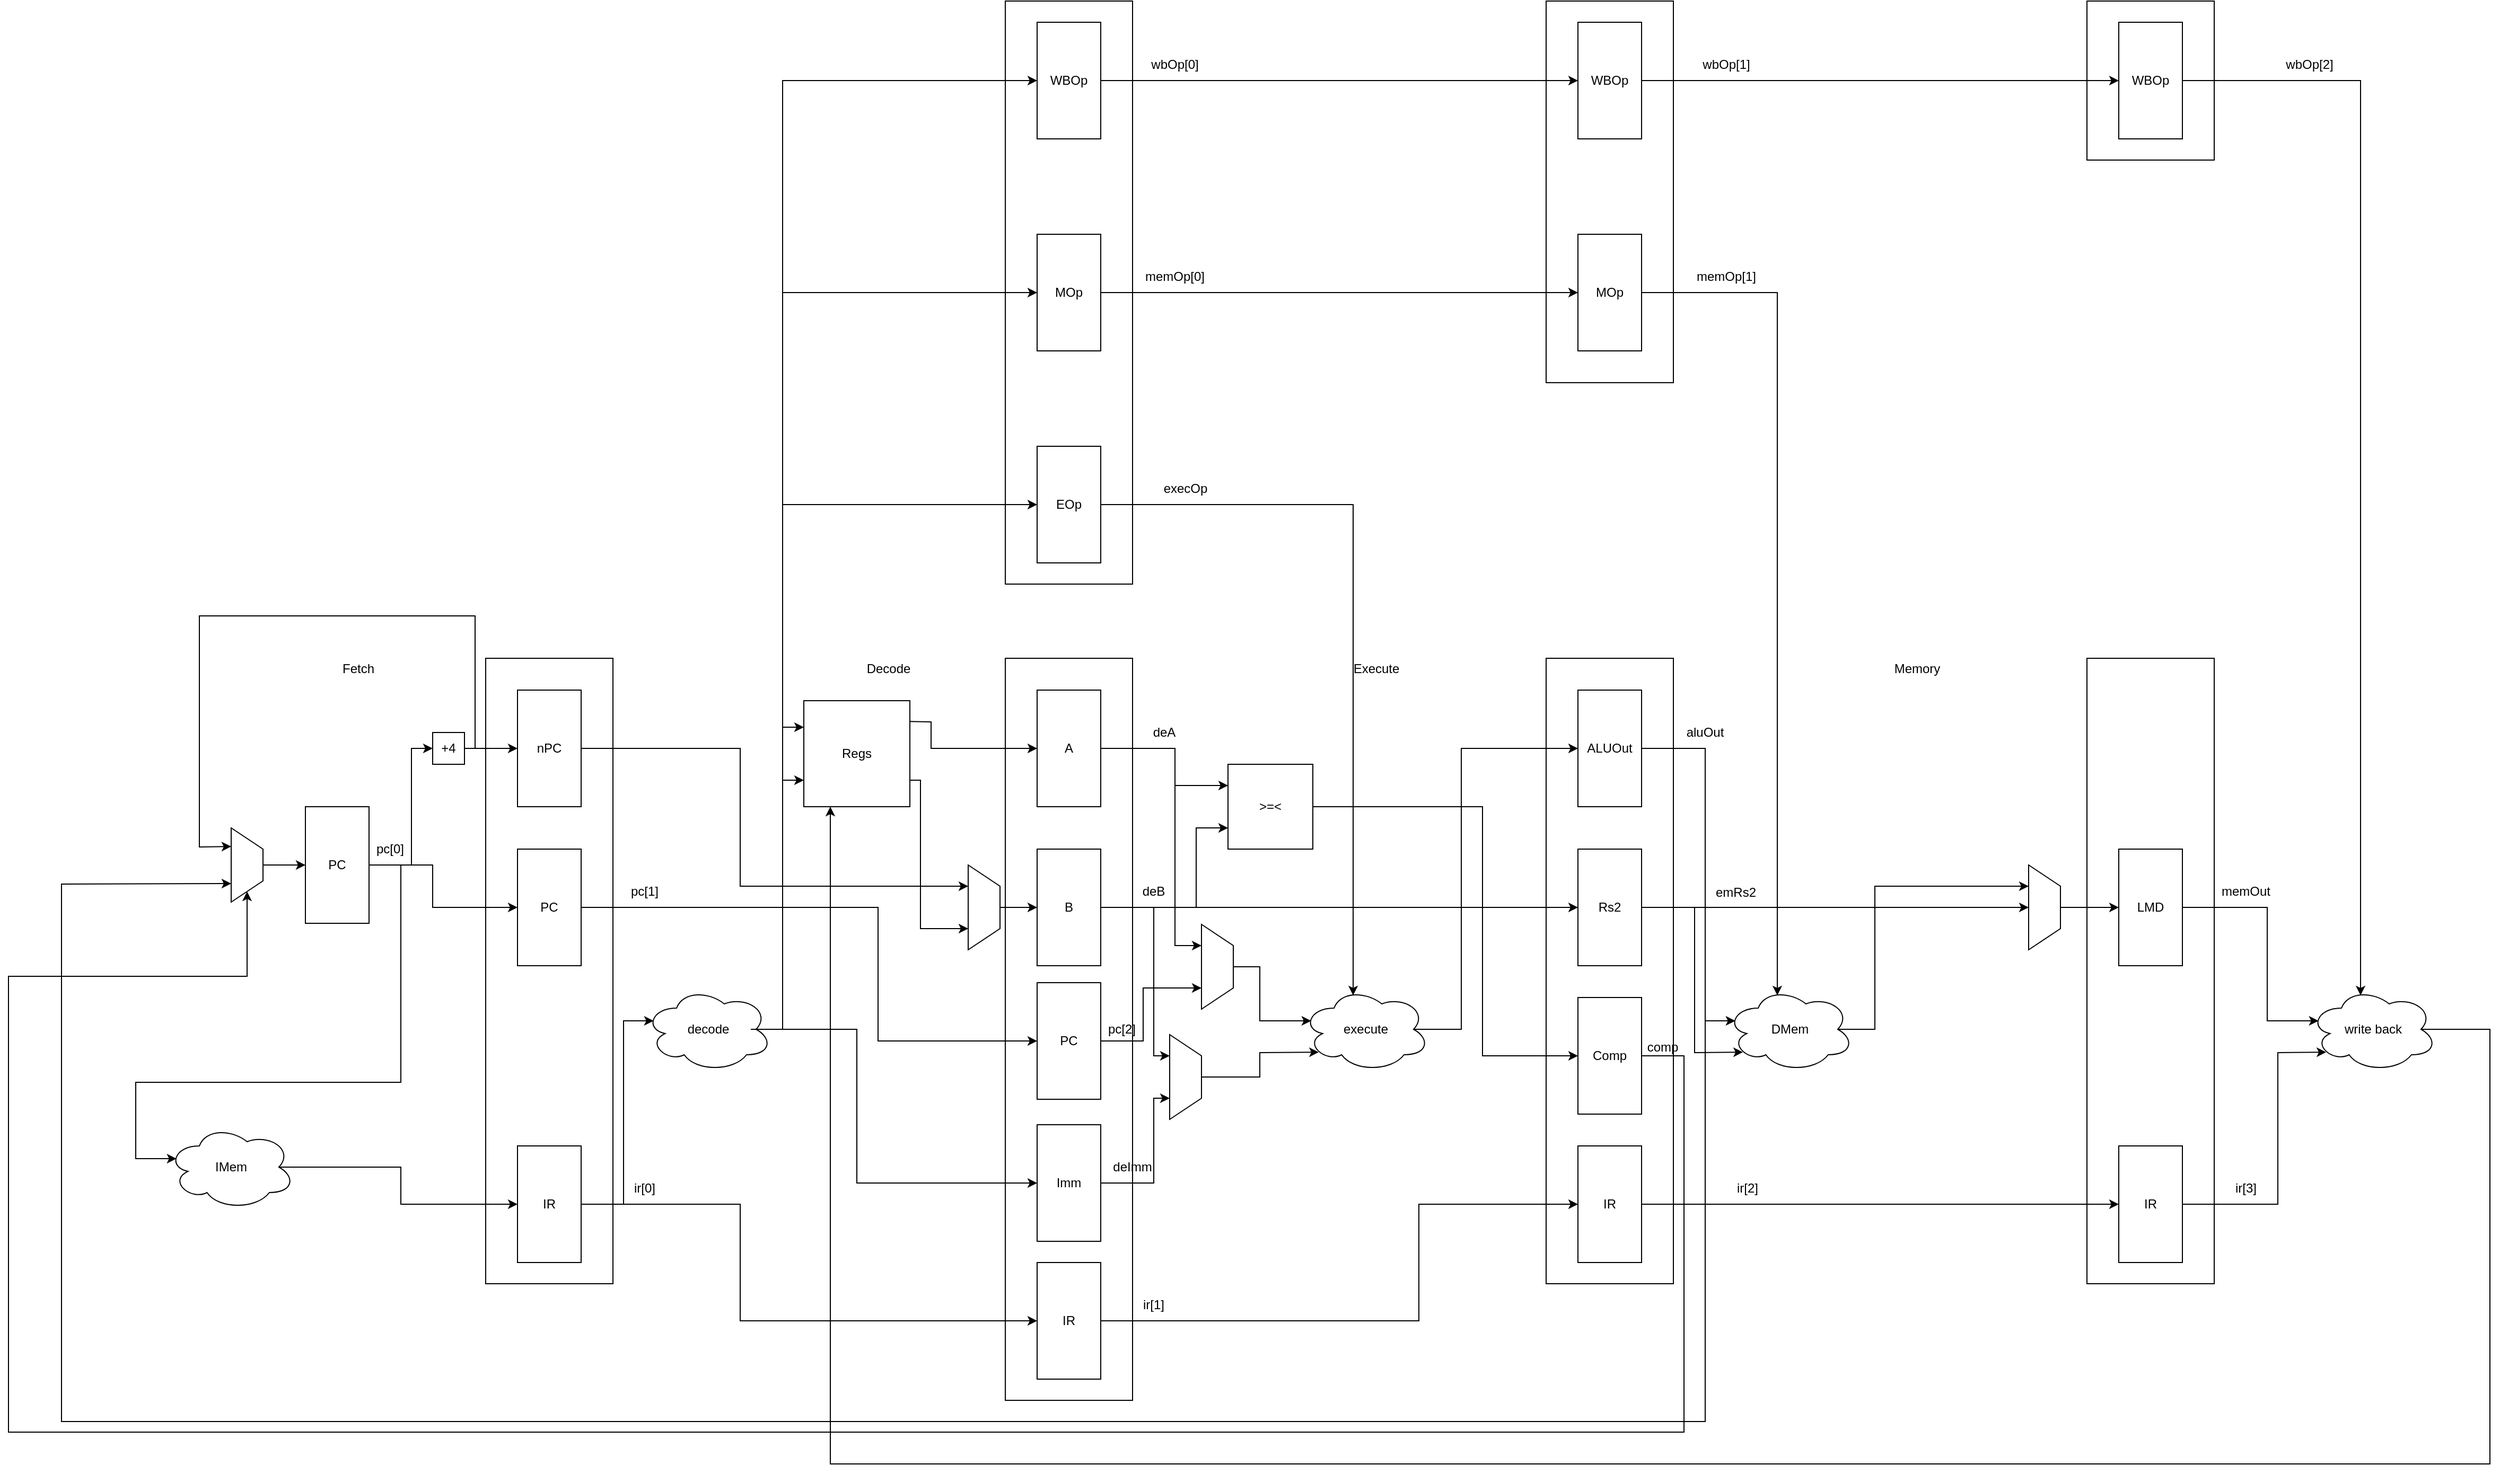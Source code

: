 <mxfile version="13.10.9" type="device"><diagram id="rjslfYmRrGvUMFxRgw02" name="Page-1"><mxGraphModel dx="3694" dy="2688" grid="1" gridSize="10" guides="1" tooltips="1" connect="1" arrows="1" fold="1" page="1" pageScale="1" pageWidth="850" pageHeight="1100" math="0" shadow="0"><root><mxCell id="0"/><mxCell id="1" parent="0"/><mxCell id="c0_rUVyCOYq15wX1WuNW-47" value="" style="rounded=0;whiteSpace=wrap;html=1;" parent="1" vertex="1"><mxGeometry x="690" y="-380" width="120" height="550" as="geometry"/></mxCell><mxCell id="c0_rUVyCOYq15wX1WuNW-2" value="" style="rounded=0;whiteSpace=wrap;html=1;" parent="1" vertex="1"><mxGeometry x="200" y="240" width="120" height="590" as="geometry"/></mxCell><mxCell id="c0_rUVyCOYq15wX1WuNW-3" value="PC" style="rounded=0;whiteSpace=wrap;html=1;" parent="1" vertex="1"><mxGeometry x="30" y="380" width="60" height="110" as="geometry"/></mxCell><mxCell id="c0_rUVyCOYq15wX1WuNW-5" value="nPC" style="rounded=0;whiteSpace=wrap;html=1;" parent="1" vertex="1"><mxGeometry x="230" y="270" width="60" height="110" as="geometry"/></mxCell><mxCell id="c0_rUVyCOYq15wX1WuNW-6" value="PC" style="rounded=0;whiteSpace=wrap;html=1;" parent="1" vertex="1"><mxGeometry x="230" y="420" width="60" height="110" as="geometry"/></mxCell><mxCell id="c0_rUVyCOYq15wX1WuNW-7" value="IR" style="rounded=0;whiteSpace=wrap;html=1;" parent="1" vertex="1"><mxGeometry x="230" y="700" width="60" height="110" as="geometry"/></mxCell><mxCell id="c0_rUVyCOYq15wX1WuNW-8" value="" style="endArrow=classic;html=1;exitX=1;exitY=0.5;exitDx=0;exitDy=0;entryX=0;entryY=0.5;entryDx=0;entryDy=0;rounded=0;" parent="1" source="c0_rUVyCOYq15wX1WuNW-3" target="c0_rUVyCOYq15wX1WuNW-6" edge="1"><mxGeometry width="50" height="50" relative="1" as="geometry"><mxPoint x="260" y="650" as="sourcePoint"/><mxPoint x="310" y="600" as="targetPoint"/><Array as="points"><mxPoint x="150" y="435"/><mxPoint x="150" y="475"/></Array></mxGeometry></mxCell><mxCell id="c0_rUVyCOYq15wX1WuNW-9" value="pc[0]" style="text;html=1;strokeColor=none;fillColor=none;align=center;verticalAlign=middle;whiteSpace=wrap;rounded=0;" parent="1" vertex="1"><mxGeometry x="90" y="410" width="40" height="20" as="geometry"/></mxCell><mxCell id="c0_rUVyCOYq15wX1WuNW-12" value="pc[1]" style="text;html=1;strokeColor=none;fillColor=none;align=center;verticalAlign=middle;whiteSpace=wrap;rounded=0;" parent="1" vertex="1"><mxGeometry x="330" y="450" width="40" height="20" as="geometry"/></mxCell><mxCell id="c0_rUVyCOYq15wX1WuNW-13" value="Fetch" style="text;html=1;strokeColor=none;fillColor=none;align=center;verticalAlign=middle;whiteSpace=wrap;rounded=0;" parent="1" vertex="1"><mxGeometry x="60" y="240" width="40" height="20" as="geometry"/></mxCell><mxCell id="c0_rUVyCOYq15wX1WuNW-14" value="Decode" style="text;html=1;strokeColor=none;fillColor=none;align=center;verticalAlign=middle;whiteSpace=wrap;rounded=0;" parent="1" vertex="1"><mxGeometry x="560" y="240" width="40" height="20" as="geometry"/></mxCell><mxCell id="c0_rUVyCOYq15wX1WuNW-16" value="" style="rounded=0;whiteSpace=wrap;html=1;" parent="1" vertex="1"><mxGeometry x="690" y="240" width="120" height="700" as="geometry"/></mxCell><mxCell id="c0_rUVyCOYq15wX1WuNW-17" value="A" style="rounded=0;whiteSpace=wrap;html=1;" parent="1" vertex="1"><mxGeometry x="720" y="270" width="60" height="110" as="geometry"/></mxCell><mxCell id="c0_rUVyCOYq15wX1WuNW-18" value="B" style="rounded=0;whiteSpace=wrap;html=1;" parent="1" vertex="1"><mxGeometry x="720" y="420" width="60" height="110" as="geometry"/></mxCell><mxCell id="c0_rUVyCOYq15wX1WuNW-19" value="IR" style="rounded=0;whiteSpace=wrap;html=1;" parent="1" vertex="1"><mxGeometry x="720" y="810" width="60" height="110" as="geometry"/></mxCell><mxCell id="c0_rUVyCOYq15wX1WuNW-21" value="" style="endArrow=classic;html=1;exitX=1;exitY=0.5;exitDx=0;exitDy=0;entryX=0;entryY=0.5;entryDx=0;entryDy=0;rounded=0;" parent="1" source="c0_rUVyCOYq15wX1WuNW-7" target="c0_rUVyCOYq15wX1WuNW-19" edge="1"><mxGeometry width="50" height="50" relative="1" as="geometry"><mxPoint x="350" y="720" as="sourcePoint"/><mxPoint x="540" y="765" as="targetPoint"/><Array as="points"><mxPoint x="440" y="755"/><mxPoint x="440" y="865"/></Array></mxGeometry></mxCell><mxCell id="c0_rUVyCOYq15wX1WuNW-22" value="ir[0]" style="text;html=1;strokeColor=none;fillColor=none;align=center;verticalAlign=middle;whiteSpace=wrap;rounded=0;" parent="1" vertex="1"><mxGeometry x="330" y="730" width="40" height="20" as="geometry"/></mxCell><mxCell id="c0_rUVyCOYq15wX1WuNW-25" value="+4" style="whiteSpace=wrap;html=1;aspect=fixed;" parent="1" vertex="1"><mxGeometry x="150" y="310" width="30" height="30" as="geometry"/></mxCell><mxCell id="c0_rUVyCOYq15wX1WuNW-27" value="" style="endArrow=classic;html=1;exitX=1;exitY=0.5;exitDx=0;exitDy=0;entryX=0;entryY=0.5;entryDx=0;entryDy=0;rounded=0;" parent="1" source="c0_rUVyCOYq15wX1WuNW-25" target="c0_rUVyCOYq15wX1WuNW-5" edge="1"><mxGeometry width="50" height="50" relative="1" as="geometry"><mxPoint x="140" y="340" as="sourcePoint"/><mxPoint x="280" y="380" as="targetPoint"/><Array as="points"/></mxGeometry></mxCell><mxCell id="c0_rUVyCOYq15wX1WuNW-28" value="" style="endArrow=classic;html=1;exitX=1;exitY=0.5;exitDx=0;exitDy=0;entryX=0;entryY=0.5;entryDx=0;entryDy=0;rounded=0;" parent="1" source="c0_rUVyCOYq15wX1WuNW-3" target="c0_rUVyCOYq15wX1WuNW-25" edge="1"><mxGeometry width="50" height="50" relative="1" as="geometry"><mxPoint x="100" y="445" as="sourcePoint"/><mxPoint x="240" y="485" as="targetPoint"/><Array as="points"><mxPoint x="130" y="435"/><mxPoint x="130" y="325"/></Array></mxGeometry></mxCell><mxCell id="c0_rUVyCOYq15wX1WuNW-29" value="" style="endArrow=classic;html=1;rounded=0;entryX=0.25;entryY=1;entryDx=0;entryDy=0;" parent="1" target="c0_rUVyCOYq15wX1WuNW-44" edge="1"><mxGeometry width="50" height="50" relative="1" as="geometry"><mxPoint x="190" y="325" as="sourcePoint"/><mxPoint x="-40" y="410" as="targetPoint"/><Array as="points"><mxPoint x="190" y="325"/><mxPoint x="190" y="200"/><mxPoint x="-70" y="200"/><mxPoint x="-70" y="418"/></Array></mxGeometry></mxCell><mxCell id="c0_rUVyCOYq15wX1WuNW-30" value="Regs" style="whiteSpace=wrap;html=1;aspect=fixed;" parent="1" vertex="1"><mxGeometry x="500" y="280" width="100" height="100" as="geometry"/></mxCell><mxCell id="c0_rUVyCOYq15wX1WuNW-32" value="" style="endArrow=classic;html=1;exitX=1;exitY=0.75;exitDx=0;exitDy=0;rounded=0;entryX=0.75;entryY=1;entryDx=0;entryDy=0;" parent="1" source="c0_rUVyCOYq15wX1WuNW-30" target="MYqD2lHEM1IarhBI02Sm-10" edge="1"><mxGeometry width="50" height="50" relative="1" as="geometry"><mxPoint x="620" y="360" as="sourcePoint"/><mxPoint x="628.59" y="514.8" as="targetPoint"/><Array as="points"><mxPoint x="610" y="355"/><mxPoint x="610" y="495"/></Array></mxGeometry></mxCell><mxCell id="c0_rUVyCOYq15wX1WuNW-34" value="decode" style="ellipse;shape=cloud;whiteSpace=wrap;html=1;" parent="1" vertex="1"><mxGeometry x="350" y="550" width="120" height="80" as="geometry"/></mxCell><mxCell id="c0_rUVyCOYq15wX1WuNW-35" value="" style="endArrow=classic;html=1;exitX=1;exitY=0.5;exitDx=0;exitDy=0;entryX=0.07;entryY=0.4;entryDx=0;entryDy=0;rounded=0;entryPerimeter=0;" parent="1" source="c0_rUVyCOYq15wX1WuNW-7" target="c0_rUVyCOYq15wX1WuNW-34" edge="1"><mxGeometry width="50" height="50" relative="1" as="geometry"><mxPoint x="300" y="765" as="sourcePoint"/><mxPoint x="730" y="765" as="targetPoint"/><Array as="points"><mxPoint x="330" y="755"/><mxPoint x="330" y="582"/></Array></mxGeometry></mxCell><mxCell id="c0_rUVyCOYq15wX1WuNW-36" value="" style="endArrow=classic;html=1;exitX=0.875;exitY=0.5;exitDx=0;exitDy=0;entryX=0;entryY=0.25;entryDx=0;entryDy=0;rounded=0;exitPerimeter=0;" parent="1" source="c0_rUVyCOYq15wX1WuNW-34" target="c0_rUVyCOYq15wX1WuNW-30" edge="1"><mxGeometry width="50" height="50" relative="1" as="geometry"><mxPoint x="300" y="765" as="sourcePoint"/><mxPoint x="368.4" y="592" as="targetPoint"/><Array as="points"><mxPoint x="480" y="590"/><mxPoint x="480" y="305"/></Array></mxGeometry></mxCell><mxCell id="c0_rUVyCOYq15wX1WuNW-37" value="" style="endArrow=classic;html=1;exitX=0.875;exitY=0.5;exitDx=0;exitDy=0;entryX=0;entryY=0.75;entryDx=0;entryDy=0;rounded=0;exitPerimeter=0;" parent="1" source="c0_rUVyCOYq15wX1WuNW-34" target="c0_rUVyCOYq15wX1WuNW-30" edge="1"><mxGeometry width="50" height="50" relative="1" as="geometry"><mxPoint x="465" y="600" as="sourcePoint"/><mxPoint x="510" y="315" as="targetPoint"/><Array as="points"><mxPoint x="480" y="590"/><mxPoint x="480" y="355"/></Array></mxGeometry></mxCell><mxCell id="c0_rUVyCOYq15wX1WuNW-41" value="IMem" style="ellipse;shape=cloud;whiteSpace=wrap;html=1;" parent="1" vertex="1"><mxGeometry x="-100" y="680" width="120" height="80" as="geometry"/></mxCell><mxCell id="c0_rUVyCOYq15wX1WuNW-42" value="" style="endArrow=classic;html=1;exitX=1;exitY=0.5;exitDx=0;exitDy=0;entryX=0.07;entryY=0.4;entryDx=0;entryDy=0;rounded=0;entryPerimeter=0;" parent="1" source="c0_rUVyCOYq15wX1WuNW-3" target="c0_rUVyCOYq15wX1WuNW-41" edge="1"><mxGeometry width="50" height="50" relative="1" as="geometry"><mxPoint x="100" y="445" as="sourcePoint"/><mxPoint x="160" y="335" as="targetPoint"/><Array as="points"><mxPoint x="120" y="435"/><mxPoint x="120" y="640"/><mxPoint x="-130" y="640"/><mxPoint x="-130" y="712"/></Array></mxGeometry></mxCell><mxCell id="c0_rUVyCOYq15wX1WuNW-43" value="" style="endArrow=classic;html=1;exitX=0.875;exitY=0.5;exitDx=0;exitDy=0;entryX=0;entryY=0.5;entryDx=0;entryDy=0;rounded=0;exitPerimeter=0;" parent="1" source="c0_rUVyCOYq15wX1WuNW-41" target="c0_rUVyCOYq15wX1WuNW-7" edge="1"><mxGeometry width="50" height="50" relative="1" as="geometry"><mxPoint x="20" y="707.5" as="sourcePoint"/><mxPoint x="65" y="472.5" as="targetPoint"/><Array as="points"><mxPoint x="120" y="720"/><mxPoint x="120" y="755"/></Array></mxGeometry></mxCell><mxCell id="c0_rUVyCOYq15wX1WuNW-44" value="" style="shape=trapezoid;perimeter=trapezoidPerimeter;whiteSpace=wrap;html=1;fixedSize=1;rotation=90;" parent="1" vertex="1"><mxGeometry x="-60" y="420" width="70" height="30" as="geometry"/></mxCell><mxCell id="c0_rUVyCOYq15wX1WuNW-45" value="" style="endArrow=classic;html=1;exitX=0.5;exitY=0;exitDx=0;exitDy=0;entryX=0;entryY=0.5;entryDx=0;entryDy=0;rounded=0;" parent="1" source="c0_rUVyCOYq15wX1WuNW-44" target="c0_rUVyCOYq15wX1WuNW-3" edge="1"><mxGeometry width="50" height="50" relative="1" as="geometry"><mxPoint x="100" y="445" as="sourcePoint"/><mxPoint x="160" y="335" as="targetPoint"/><Array as="points"/></mxGeometry></mxCell><mxCell id="c0_rUVyCOYq15wX1WuNW-46" value="EOp" style="rounded=0;whiteSpace=wrap;html=1;" parent="1" vertex="1"><mxGeometry x="720" y="40" width="60" height="110" as="geometry"/></mxCell><mxCell id="c0_rUVyCOYq15wX1WuNW-48" value="MOp" style="rounded=0;whiteSpace=wrap;html=1;" parent="1" vertex="1"><mxGeometry x="720" y="-160" width="60" height="110" as="geometry"/></mxCell><mxCell id="c0_rUVyCOYq15wX1WuNW-49" value="WBOp" style="rounded=0;whiteSpace=wrap;html=1;" parent="1" vertex="1"><mxGeometry x="720" y="-360" width="60" height="110" as="geometry"/></mxCell><mxCell id="c0_rUVyCOYq15wX1WuNW-50" value="" style="endArrow=classic;html=1;exitX=0.875;exitY=0.5;exitDx=0;exitDy=0;entryX=0;entryY=0.5;entryDx=0;entryDy=0;rounded=0;exitPerimeter=0;" parent="1" source="c0_rUVyCOYq15wX1WuNW-34" target="c0_rUVyCOYq15wX1WuNW-46" edge="1"><mxGeometry width="50" height="50" relative="1" as="geometry"><mxPoint x="465.0" y="600" as="sourcePoint"/><mxPoint x="510.0" y="315" as="targetPoint"/><Array as="points"><mxPoint x="480" y="590"/><mxPoint x="480" y="95"/></Array></mxGeometry></mxCell><mxCell id="c0_rUVyCOYq15wX1WuNW-51" value="" style="endArrow=classic;html=1;exitX=0.875;exitY=0.5;exitDx=0;exitDy=0;entryX=0;entryY=0.5;entryDx=0;entryDy=0;rounded=0;exitPerimeter=0;" parent="1" source="c0_rUVyCOYq15wX1WuNW-34" target="c0_rUVyCOYq15wX1WuNW-48" edge="1"><mxGeometry width="50" height="50" relative="1" as="geometry"><mxPoint x="465.0" y="600" as="sourcePoint"/><mxPoint x="730.0" y="105" as="targetPoint"/><Array as="points"><mxPoint x="480" y="590"/><mxPoint x="480" y="-105"/></Array></mxGeometry></mxCell><mxCell id="c0_rUVyCOYq15wX1WuNW-52" value="" style="endArrow=classic;html=1;exitX=0.833;exitY=0.5;exitDx=0;exitDy=0;entryX=0;entryY=0.5;entryDx=0;entryDy=0;rounded=0;exitPerimeter=0;" parent="1" source="c0_rUVyCOYq15wX1WuNW-34" target="c0_rUVyCOYq15wX1WuNW-49" edge="1"><mxGeometry width="50" height="50" relative="1" as="geometry"><mxPoint x="465.0" y="600" as="sourcePoint"/><mxPoint x="730.0" y="-95" as="targetPoint"/><Array as="points"><mxPoint x="480" y="590"/><mxPoint x="480" y="-305"/></Array></mxGeometry></mxCell><mxCell id="c0_rUVyCOYq15wX1WuNW-53" value="" style="endArrow=classic;html=1;exitX=1;exitY=0.5;exitDx=0;exitDy=0;rounded=0;entryX=0.25;entryY=1;entryDx=0;entryDy=0;" parent="1" source="c0_rUVyCOYq15wX1WuNW-5" target="MYqD2lHEM1IarhBI02Sm-10" edge="1"><mxGeometry width="50" height="50" relative="1" as="geometry"><mxPoint x="300.0" y="485" as="sourcePoint"/><mxPoint x="629.79" y="494.0" as="targetPoint"/><Array as="points"><mxPoint x="440" y="325"/><mxPoint x="440" y="455"/></Array></mxGeometry></mxCell><mxCell id="c0_rUVyCOYq15wX1WuNW-55" value="Execute" style="text;html=1;strokeColor=none;fillColor=none;align=center;verticalAlign=middle;whiteSpace=wrap;rounded=0;" parent="1" vertex="1"><mxGeometry x="1020" y="240" width="40" height="20" as="geometry"/></mxCell><mxCell id="c0_rUVyCOYq15wX1WuNW-56" value="" style="rounded=0;whiteSpace=wrap;html=1;" parent="1" vertex="1"><mxGeometry x="1200" y="240" width="120" height="590" as="geometry"/></mxCell><mxCell id="c0_rUVyCOYq15wX1WuNW-57" value="ALUOut" style="rounded=0;whiteSpace=wrap;html=1;" parent="1" vertex="1"><mxGeometry x="1230" y="270" width="60" height="110" as="geometry"/></mxCell><mxCell id="c0_rUVyCOYq15wX1WuNW-58" value="Rs2" style="rounded=0;whiteSpace=wrap;html=1;" parent="1" vertex="1"><mxGeometry x="1230" y="420" width="60" height="110" as="geometry"/></mxCell><mxCell id="c0_rUVyCOYq15wX1WuNW-59" value="IR" style="rounded=0;whiteSpace=wrap;html=1;" parent="1" vertex="1"><mxGeometry x="1230" y="700" width="60" height="110" as="geometry"/></mxCell><mxCell id="c0_rUVyCOYq15wX1WuNW-64" value="execute" style="ellipse;shape=cloud;whiteSpace=wrap;html=1;" parent="1" vertex="1"><mxGeometry x="970" y="550" width="120" height="80" as="geometry"/></mxCell><mxCell id="c0_rUVyCOYq15wX1WuNW-65" value="" style="endArrow=classic;html=1;exitX=0.875;exitY=0.5;exitDx=0;exitDy=0;entryX=0;entryY=0.5;entryDx=0;entryDy=0;rounded=0;exitPerimeter=0;" parent="1" source="c0_rUVyCOYq15wX1WuNW-64" target="c0_rUVyCOYq15wX1WuNW-57" edge="1"><mxGeometry width="50" height="50" relative="1" as="geometry"><mxPoint x="810" y="765" as="sourcePoint"/><mxPoint x="1010.0" y="305" as="targetPoint"/><Array as="points"><mxPoint x="1120" y="590"/><mxPoint x="1120" y="325"/></Array></mxGeometry></mxCell><mxCell id="c0_rUVyCOYq15wX1WuNW-66" value="" style="endArrow=classic;html=1;exitX=1;exitY=0.5;exitDx=0;exitDy=0;entryX=0;entryY=0.5;entryDx=0;entryDy=0;rounded=0;" parent="1" source="c0_rUVyCOYq15wX1WuNW-18" target="c0_rUVyCOYq15wX1WuNW-58" edge="1"><mxGeometry width="50" height="50" relative="1" as="geometry"><mxPoint x="975" y="600" as="sourcePoint"/><mxPoint x="1140" y="522.5" as="targetPoint"/><Array as="points"/></mxGeometry></mxCell><mxCell id="c0_rUVyCOYq15wX1WuNW-69" value="" style="endArrow=classic;html=1;exitX=1;exitY=0.5;exitDx=0;exitDy=0;entryX=0.4;entryY=0.1;entryDx=0;entryDy=0;rounded=0;entryPerimeter=0;" parent="1" source="c0_rUVyCOYq15wX1WuNW-46" target="c0_rUVyCOYq15wX1WuNW-64" edge="1"><mxGeometry width="50" height="50" relative="1" as="geometry"><mxPoint x="465" y="600" as="sourcePoint"/><mxPoint x="730" y="105" as="targetPoint"/><Array as="points"><mxPoint x="1018" y="95"/></Array></mxGeometry></mxCell><mxCell id="c0_rUVyCOYq15wX1WuNW-70" value="" style="endArrow=classic;html=1;exitX=1;exitY=0.5;exitDx=0;exitDy=0;rounded=0;entryX=0.25;entryY=1;entryDx=0;entryDy=0;" parent="1" source="c0_rUVyCOYq15wX1WuNW-17" target="Gvklz6v4w1i5Df1HgHWY-5" edge="1"><mxGeometry width="50" height="50" relative="1" as="geometry"><mxPoint x="300" y="335" as="sourcePoint"/><mxPoint x="640" y="497.5" as="targetPoint"/><Array as="points"><mxPoint x="850" y="325"/><mxPoint x="850" y="511"/></Array></mxGeometry></mxCell><mxCell id="c0_rUVyCOYq15wX1WuNW-71" value="" style="endArrow=classic;html=1;exitX=1;exitY=0.5;exitDx=0;exitDy=0;rounded=0;entryX=0.25;entryY=1;entryDx=0;entryDy=0;" parent="1" source="c0_rUVyCOYq15wX1WuNW-18" target="MYqD2lHEM1IarhBI02Sm-2" edge="1"><mxGeometry width="50" height="50" relative="1" as="geometry"><mxPoint x="300.0" y="485" as="sourcePoint"/><mxPoint x="640.0" y="532.5" as="targetPoint"/><Array as="points"><mxPoint x="830" y="475"/><mxPoint x="830" y="615"/></Array></mxGeometry></mxCell><mxCell id="c0_rUVyCOYq15wX1WuNW-72" value="" style="endArrow=classic;html=1;entryX=0;entryY=0.5;entryDx=0;entryDy=0;rounded=0;exitX=1;exitY=0.5;exitDx=0;exitDy=0;" parent="1" source="c0_rUVyCOYq15wX1WuNW-19" target="c0_rUVyCOYq15wX1WuNW-59" edge="1"><mxGeometry width="50" height="50" relative="1" as="geometry"><mxPoint x="780" y="752" as="sourcePoint"/><mxPoint x="1220" y="751.91" as="targetPoint"/><Array as="points"><mxPoint x="1080" y="865"/><mxPoint x="1080" y="755"/></Array></mxGeometry></mxCell><mxCell id="c0_rUVyCOYq15wX1WuNW-73" value="ir[1]" style="text;html=1;strokeColor=none;fillColor=none;align=center;verticalAlign=middle;whiteSpace=wrap;rounded=0;" parent="1" vertex="1"><mxGeometry x="810" y="840" width="40" height="20" as="geometry"/></mxCell><mxCell id="c0_rUVyCOYq15wX1WuNW-74" value="execOp" style="text;html=1;strokeColor=none;fillColor=none;align=center;verticalAlign=middle;whiteSpace=wrap;rounded=0;" parent="1" vertex="1"><mxGeometry x="840" y="70" width="40" height="20" as="geometry"/></mxCell><mxCell id="c0_rUVyCOYq15wX1WuNW-75" value="deA" style="text;html=1;strokeColor=none;fillColor=none;align=center;verticalAlign=middle;whiteSpace=wrap;rounded=0;" parent="1" vertex="1"><mxGeometry x="820" y="300" width="40" height="20" as="geometry"/></mxCell><mxCell id="c0_rUVyCOYq15wX1WuNW-76" value="deB" style="text;html=1;strokeColor=none;fillColor=none;align=center;verticalAlign=middle;whiteSpace=wrap;rounded=0;" parent="1" vertex="1"><mxGeometry x="810" y="450" width="40" height="20" as="geometry"/></mxCell><mxCell id="c0_rUVyCOYq15wX1WuNW-78" value="" style="rounded=0;whiteSpace=wrap;html=1;" parent="1" vertex="1"><mxGeometry x="1200" y="-380" width="120" height="360" as="geometry"/></mxCell><mxCell id="c0_rUVyCOYq15wX1WuNW-79" value="MOp" style="rounded=0;whiteSpace=wrap;html=1;" parent="1" vertex="1"><mxGeometry x="1230" y="-160" width="60" height="110" as="geometry"/></mxCell><mxCell id="c0_rUVyCOYq15wX1WuNW-80" value="WBOp" style="rounded=0;whiteSpace=wrap;html=1;" parent="1" vertex="1"><mxGeometry x="1230" y="-360" width="60" height="110" as="geometry"/></mxCell><mxCell id="c0_rUVyCOYq15wX1WuNW-82" value="" style="endArrow=classic;html=1;entryX=0;entryY=0.5;entryDx=0;entryDy=0;rounded=0;exitX=1;exitY=0.5;exitDx=0;exitDy=0;" parent="1" source="c0_rUVyCOYq15wX1WuNW-48" target="c0_rUVyCOYq15wX1WuNW-79" edge="1"><mxGeometry width="50" height="50" relative="1" as="geometry"><mxPoint x="780.0" y="-105" as="sourcePoint"/><mxPoint x="1230" y="-105" as="targetPoint"/><Array as="points"/></mxGeometry></mxCell><mxCell id="c0_rUVyCOYq15wX1WuNW-83" value="memOp[0]" style="text;html=1;strokeColor=none;fillColor=none;align=center;verticalAlign=middle;whiteSpace=wrap;rounded=0;" parent="1" vertex="1"><mxGeometry x="830" y="-130" width="40" height="20" as="geometry"/></mxCell><mxCell id="c0_rUVyCOYq15wX1WuNW-90" value="" style="endArrow=classic;html=1;entryX=0;entryY=0.5;entryDx=0;entryDy=0;rounded=0;exitX=1;exitY=0.5;exitDx=0;exitDy=0;" parent="1" source="c0_rUVyCOYq15wX1WuNW-49" target="c0_rUVyCOYq15wX1WuNW-80" edge="1"><mxGeometry width="50" height="50" relative="1" as="geometry"><mxPoint x="780" y="-305" as="sourcePoint"/><mxPoint x="1230" y="-305" as="targetPoint"/><Array as="points"/></mxGeometry></mxCell><mxCell id="c0_rUVyCOYq15wX1WuNW-91" value="wbOp[0]" style="text;html=1;strokeColor=none;fillColor=none;align=center;verticalAlign=middle;whiteSpace=wrap;rounded=0;" parent="1" vertex="1"><mxGeometry x="830" y="-330" width="40" height="20" as="geometry"/></mxCell><mxCell id="c0_rUVyCOYq15wX1WuNW-92" value="" style="endArrow=classic;html=1;exitX=0.875;exitY=0.5;exitDx=0;exitDy=0;entryX=0;entryY=0.5;entryDx=0;entryDy=0;rounded=0;exitPerimeter=0;" parent="1" source="c0_rUVyCOYq15wX1WuNW-34" target="MYqD2lHEM1IarhBI02Sm-1" edge="1"><mxGeometry width="50" height="50" relative="1" as="geometry"><mxPoint x="465.0" y="600" as="sourcePoint"/><mxPoint x="510.0" y="365" as="targetPoint"/><Array as="points"><mxPoint x="550" y="590"/><mxPoint x="550" y="735"/></Array></mxGeometry></mxCell><mxCell id="c0_rUVyCOYq15wX1WuNW-93" value="Memory" style="text;html=1;strokeColor=none;fillColor=none;align=center;verticalAlign=middle;whiteSpace=wrap;rounded=0;" parent="1" vertex="1"><mxGeometry x="1530" y="240" width="40" height="20" as="geometry"/></mxCell><mxCell id="c0_rUVyCOYq15wX1WuNW-94" value="" style="rounded=0;whiteSpace=wrap;html=1;" parent="1" vertex="1"><mxGeometry x="1710" y="240" width="120" height="590" as="geometry"/></mxCell><mxCell id="c0_rUVyCOYq15wX1WuNW-96" value="LMD" style="rounded=0;whiteSpace=wrap;html=1;" parent="1" vertex="1"><mxGeometry x="1740" y="420" width="60" height="110" as="geometry"/></mxCell><mxCell id="c0_rUVyCOYq15wX1WuNW-97" value="IR" style="rounded=0;whiteSpace=wrap;html=1;" parent="1" vertex="1"><mxGeometry x="1740" y="700" width="60" height="110" as="geometry"/></mxCell><mxCell id="c0_rUVyCOYq15wX1WuNW-98" value="DMem" style="ellipse;shape=cloud;whiteSpace=wrap;html=1;" parent="1" vertex="1"><mxGeometry x="1370" y="550" width="120" height="80" as="geometry"/></mxCell><mxCell id="c0_rUVyCOYq15wX1WuNW-99" value="" style="endArrow=classic;html=1;exitX=0.875;exitY=0.5;exitDx=0;exitDy=0;rounded=0;exitPerimeter=0;entryX=0.25;entryY=1;entryDx=0;entryDy=0;" parent="1" source="c0_rUVyCOYq15wX1WuNW-98" target="c0_rUVyCOYq15wX1WuNW-108" edge="1"><mxGeometry width="50" height="50" relative="1" as="geometry"><mxPoint x="1320" y="765" as="sourcePoint"/><mxPoint x="1650" y="460" as="targetPoint"/><Array as="points"><mxPoint x="1510" y="590"/><mxPoint x="1510" y="455"/></Array></mxGeometry></mxCell><mxCell id="c0_rUVyCOYq15wX1WuNW-100" value="" style="endArrow=classic;html=1;exitX=1;exitY=0.5;exitDx=0;exitDy=0;rounded=0;entryX=0.5;entryY=1;entryDx=0;entryDy=0;" parent="1" target="c0_rUVyCOYq15wX1WuNW-108" edge="1"><mxGeometry width="50" height="50" relative="1" as="geometry"><mxPoint x="1290" y="475" as="sourcePoint"/><mxPoint x="1590" y="475" as="targetPoint"/><Array as="points"/></mxGeometry></mxCell><mxCell id="c0_rUVyCOYq15wX1WuNW-101" value="" style="endArrow=classic;html=1;exitX=1;exitY=0.5;exitDx=0;exitDy=0;entryX=0.4;entryY=0.1;entryDx=0;entryDy=0;rounded=0;entryPerimeter=0;" parent="1" source="c0_rUVyCOYq15wX1WuNW-79" target="c0_rUVyCOYq15wX1WuNW-98" edge="1"><mxGeometry width="50" height="50" relative="1" as="geometry"><mxPoint x="1290" y="95" as="sourcePoint"/><mxPoint x="1240" y="105" as="targetPoint"/><Array as="points"><mxPoint x="1418" y="-105"/></Array></mxGeometry></mxCell><mxCell id="c0_rUVyCOYq15wX1WuNW-102" value="" style="endArrow=classic;html=1;entryX=0;entryY=0.5;entryDx=0;entryDy=0;rounded=0;exitX=1;exitY=0.5;exitDx=0;exitDy=0;" parent="1" target="c0_rUVyCOYq15wX1WuNW-97" edge="1"><mxGeometry width="50" height="50" relative="1" as="geometry"><mxPoint x="1290" y="755" as="sourcePoint"/><mxPoint x="1730" y="751.91" as="targetPoint"/><Array as="points"/></mxGeometry></mxCell><mxCell id="c0_rUVyCOYq15wX1WuNW-103" value="ir[2]" style="text;html=1;strokeColor=none;fillColor=none;align=center;verticalAlign=middle;whiteSpace=wrap;rounded=0;" parent="1" vertex="1"><mxGeometry x="1370" y="730" width="40" height="20" as="geometry"/></mxCell><mxCell id="c0_rUVyCOYq15wX1WuNW-104" value="memOp[1]" style="text;html=1;strokeColor=none;fillColor=none;align=center;verticalAlign=middle;whiteSpace=wrap;rounded=0;" parent="1" vertex="1"><mxGeometry x="1350" y="-130" width="40" height="20" as="geometry"/></mxCell><mxCell id="c0_rUVyCOYq15wX1WuNW-105" value="aluOut" style="text;html=1;strokeColor=none;fillColor=none;align=center;verticalAlign=middle;whiteSpace=wrap;rounded=0;" parent="1" vertex="1"><mxGeometry x="1330" y="300" width="40" height="20" as="geometry"/></mxCell><mxCell id="c0_rUVyCOYq15wX1WuNW-108" value="" style="shape=trapezoid;perimeter=trapezoidPerimeter;whiteSpace=wrap;html=1;fixedSize=1;rotation=90;" parent="1" vertex="1"><mxGeometry x="1630" y="460" width="80" height="30" as="geometry"/></mxCell><mxCell id="c0_rUVyCOYq15wX1WuNW-109" value="" style="endArrow=classic;html=1;exitX=0.5;exitY=0;exitDx=0;exitDy=0;rounded=0;entryX=0;entryY=0.5;entryDx=0;entryDy=0;" parent="1" source="c0_rUVyCOYq15wX1WuNW-108" target="c0_rUVyCOYq15wX1WuNW-96" edge="1"><mxGeometry width="50" height="50" relative="1" as="geometry"><mxPoint x="1300" y="485" as="sourcePoint"/><mxPoint x="1600" y="485" as="targetPoint"/><Array as="points"/></mxGeometry></mxCell><mxCell id="c0_rUVyCOYq15wX1WuNW-113" value="" style="rounded=0;whiteSpace=wrap;html=1;" parent="1" vertex="1"><mxGeometry x="1710" y="-380" width="120" height="150" as="geometry"/></mxCell><mxCell id="c0_rUVyCOYq15wX1WuNW-114" value="WBOp" style="rounded=0;whiteSpace=wrap;html=1;" parent="1" vertex="1"><mxGeometry x="1740" y="-360" width="60" height="110" as="geometry"/></mxCell><mxCell id="c0_rUVyCOYq15wX1WuNW-115" value="" style="endArrow=classic;html=1;entryX=0;entryY=0.5;entryDx=0;entryDy=0;rounded=0;exitX=1;exitY=0.5;exitDx=0;exitDy=0;" parent="1" source="c0_rUVyCOYq15wX1WuNW-80" target="c0_rUVyCOYq15wX1WuNW-114" edge="1"><mxGeometry width="50" height="50" relative="1" as="geometry"><mxPoint x="1300" y="-305" as="sourcePoint"/><mxPoint x="1750" y="-305" as="targetPoint"/><Array as="points"/></mxGeometry></mxCell><mxCell id="c0_rUVyCOYq15wX1WuNW-116" value="wbOp[1]" style="text;html=1;strokeColor=none;fillColor=none;align=center;verticalAlign=middle;whiteSpace=wrap;rounded=0;" parent="1" vertex="1"><mxGeometry x="1350" y="-330" width="40" height="20" as="geometry"/></mxCell><mxCell id="c0_rUVyCOYq15wX1WuNW-117" value="" style="endArrow=classic;html=1;exitX=1;exitY=0.5;exitDx=0;exitDy=0;entryX=0.07;entryY=0.4;entryDx=0;entryDy=0;rounded=0;entryPerimeter=0;" parent="1" source="c0_rUVyCOYq15wX1WuNW-57" target="c0_rUVyCOYq15wX1WuNW-98" edge="1"><mxGeometry width="50" height="50" relative="1" as="geometry"><mxPoint x="1300" y="-95" as="sourcePoint"/><mxPoint x="1428.0" y="568" as="targetPoint"/><Array as="points"><mxPoint x="1350" y="325"/><mxPoint x="1350" y="582"/></Array></mxGeometry></mxCell><mxCell id="c0_rUVyCOYq15wX1WuNW-118" value="" style="endArrow=classic;html=1;exitX=1;exitY=0.5;exitDx=0;exitDy=0;entryX=0.13;entryY=0.77;entryDx=0;entryDy=0;rounded=0;entryPerimeter=0;" parent="1" source="c0_rUVyCOYq15wX1WuNW-58" target="c0_rUVyCOYq15wX1WuNW-98" edge="1"><mxGeometry width="50" height="50" relative="1" as="geometry"><mxPoint x="1300" y="335" as="sourcePoint"/><mxPoint x="1388.4" y="592" as="targetPoint"/><Array as="points"><mxPoint x="1340" y="475"/><mxPoint x="1340" y="612"/></Array></mxGeometry></mxCell><mxCell id="c0_rUVyCOYq15wX1WuNW-120" value="emRs2" style="text;html=1;strokeColor=none;fillColor=none;align=center;verticalAlign=middle;whiteSpace=wrap;rounded=0;" parent="1" vertex="1"><mxGeometry x="1359" y="451" width="40" height="20" as="geometry"/></mxCell><mxCell id="c0_rUVyCOYq15wX1WuNW-122" value="" style="endArrow=classic;html=1;exitX=1;exitY=0.5;exitDx=0;exitDy=0;rounded=0;entryX=0.75;entryY=1;entryDx=0;entryDy=0;" parent="1" source="c0_rUVyCOYq15wX1WuNW-57" target="c0_rUVyCOYq15wX1WuNW-44" edge="1"><mxGeometry width="50" height="50" relative="1" as="geometry"><mxPoint x="1300" y="335" as="sourcePoint"/><mxPoint x="-184" y="960" as="targetPoint"/><Array as="points"><mxPoint x="1350" y="325"/><mxPoint x="1350" y="960"/><mxPoint x="-200" y="960"/><mxPoint x="-200" y="453"/></Array></mxGeometry></mxCell><mxCell id="c0_rUVyCOYq15wX1WuNW-124" value="write back" style="ellipse;shape=cloud;whiteSpace=wrap;html=1;" parent="1" vertex="1"><mxGeometry x="1920" y="550" width="120" height="80" as="geometry"/></mxCell><mxCell id="c0_rUVyCOYq15wX1WuNW-125" value="" style="endArrow=classic;html=1;exitX=1;exitY=0.5;exitDx=0;exitDy=0;entryX=0.4;entryY=0.1;entryDx=0;entryDy=0;rounded=0;entryPerimeter=0;" parent="1" source="c0_rUVyCOYq15wX1WuNW-114" target="c0_rUVyCOYq15wX1WuNW-124" edge="1"><mxGeometry width="50" height="50" relative="1" as="geometry"><mxPoint x="1840" y="-105" as="sourcePoint"/><mxPoint x="1790" y="105" as="targetPoint"/><Array as="points"><mxPoint x="1968" y="-305"/></Array></mxGeometry></mxCell><mxCell id="c0_rUVyCOYq15wX1WuNW-126" value="wbOp[2]" style="text;html=1;strokeColor=none;fillColor=none;align=center;verticalAlign=middle;whiteSpace=wrap;rounded=0;" parent="1" vertex="1"><mxGeometry x="1900" y="-330" width="40" height="20" as="geometry"/></mxCell><mxCell id="c0_rUVyCOYq15wX1WuNW-127" value="" style="endArrow=classic;html=1;exitX=1;exitY=0.5;exitDx=0;exitDy=0;rounded=0;entryX=0.07;entryY=0.4;entryDx=0;entryDy=0;entryPerimeter=0;" parent="1" source="c0_rUVyCOYq15wX1WuNW-96" target="c0_rUVyCOYq15wX1WuNW-124" edge="1"><mxGeometry width="50" height="50" relative="1" as="geometry"><mxPoint x="1695" y="485" as="sourcePoint"/><mxPoint x="1750" y="485" as="targetPoint"/><Array as="points"><mxPoint x="1880" y="475"/><mxPoint x="1880" y="582"/></Array></mxGeometry></mxCell><mxCell id="c0_rUVyCOYq15wX1WuNW-128" value="" style="endArrow=classic;html=1;entryX=0.13;entryY=0.77;entryDx=0;entryDy=0;rounded=0;exitX=1;exitY=0.5;exitDx=0;exitDy=0;entryPerimeter=0;" parent="1" source="c0_rUVyCOYq15wX1WuNW-97" target="c0_rUVyCOYq15wX1WuNW-124" edge="1"><mxGeometry width="50" height="50" relative="1" as="geometry"><mxPoint x="1300" y="765" as="sourcePoint"/><mxPoint x="1750" y="765" as="targetPoint"/><Array as="points"><mxPoint x="1890" y="755"/><mxPoint x="1890" y="612"/></Array></mxGeometry></mxCell><mxCell id="c0_rUVyCOYq15wX1WuNW-129" value="memOut" style="text;html=1;strokeColor=none;fillColor=none;align=center;verticalAlign=middle;whiteSpace=wrap;rounded=0;" parent="1" vertex="1"><mxGeometry x="1840" y="450" width="40" height="20" as="geometry"/></mxCell><mxCell id="c0_rUVyCOYq15wX1WuNW-130" value="ir[3]" style="text;html=1;strokeColor=none;fillColor=none;align=center;verticalAlign=middle;whiteSpace=wrap;rounded=0;" parent="1" vertex="1"><mxGeometry x="1840" y="730" width="40" height="20" as="geometry"/></mxCell><mxCell id="c0_rUVyCOYq15wX1WuNW-132" value="" style="endArrow=classic;html=1;rounded=0;entryX=0.25;entryY=1;entryDx=0;entryDy=0;exitX=0.875;exitY=0.5;exitDx=0;exitDy=0;exitPerimeter=0;" parent="1" source="c0_rUVyCOYq15wX1WuNW-124" target="c0_rUVyCOYq15wX1WuNW-30" edge="1"><mxGeometry width="50" height="50" relative="1" as="geometry"><mxPoint x="2020" y="590" as="sourcePoint"/><mxPoint x="700" y="717.5" as="targetPoint"/><Array as="points"><mxPoint x="2090" y="590"/><mxPoint x="2090" y="1000"/><mxPoint x="525" y="1000"/></Array></mxGeometry></mxCell><mxCell id="MYqD2lHEM1IarhBI02Sm-1" value="Imm" style="rounded=0;whiteSpace=wrap;html=1;" parent="1" vertex="1"><mxGeometry x="720" y="680" width="60" height="110" as="geometry"/></mxCell><mxCell id="MYqD2lHEM1IarhBI02Sm-2" value="" style="shape=trapezoid;perimeter=trapezoidPerimeter;whiteSpace=wrap;html=1;fixedSize=1;rotation=90;" parent="1" vertex="1"><mxGeometry x="820" y="620" width="80" height="30" as="geometry"/></mxCell><mxCell id="MYqD2lHEM1IarhBI02Sm-3" value="" style="endArrow=classic;html=1;rounded=0;entryX=0.75;entryY=1;entryDx=0;entryDy=0;exitX=1;exitY=0.5;exitDx=0;exitDy=0;" parent="1" source="MYqD2lHEM1IarhBI02Sm-1" target="MYqD2lHEM1IarhBI02Sm-2" edge="1"><mxGeometry width="50" height="50" relative="1" as="geometry"><mxPoint x="790" y="485" as="sourcePoint"/><mxPoint x="855" y="625" as="targetPoint"/><Array as="points"><mxPoint x="830" y="735"/><mxPoint x="830" y="655"/></Array></mxGeometry></mxCell><mxCell id="MYqD2lHEM1IarhBI02Sm-4" value="" style="endArrow=classic;html=1;rounded=0;entryX=0.13;entryY=0.77;entryDx=0;entryDy=0;exitX=0.5;exitY=0;exitDx=0;exitDy=0;entryPerimeter=0;" parent="1" source="MYqD2lHEM1IarhBI02Sm-2" target="c0_rUVyCOYq15wX1WuNW-64" edge="1"><mxGeometry width="50" height="50" relative="1" as="geometry"><mxPoint x="790" y="625" as="sourcePoint"/><mxPoint x="855" y="665" as="targetPoint"/><Array as="points"><mxPoint x="930" y="635"/><mxPoint x="930" y="612"/></Array></mxGeometry></mxCell><mxCell id="MYqD2lHEM1IarhBI02Sm-5" value="deImm" style="text;html=1;strokeColor=none;fillColor=none;align=center;verticalAlign=middle;whiteSpace=wrap;rounded=0;" parent="1" vertex="1"><mxGeometry x="790" y="710" width="40" height="20" as="geometry"/></mxCell><mxCell id="MYqD2lHEM1IarhBI02Sm-8" value="" style="endArrow=classic;html=1;exitX=1;exitY=0.196;exitDx=0;exitDy=0;rounded=0;entryX=0;entryY=0.5;entryDx=0;entryDy=0;exitPerimeter=0;" parent="1" source="c0_rUVyCOYq15wX1WuNW-30" target="c0_rUVyCOYq15wX1WuNW-17" edge="1"><mxGeometry width="50" height="50" relative="1" as="geometry"><mxPoint x="590.0" y="325" as="sourcePoint"/><mxPoint x="655" y="345" as="targetPoint"/><Array as="points"><mxPoint x="620" y="300"/><mxPoint x="620" y="325"/></Array></mxGeometry></mxCell><mxCell id="MYqD2lHEM1IarhBI02Sm-9" value="" style="endArrow=classic;html=1;rounded=0;entryX=0;entryY=0.5;entryDx=0;entryDy=0;exitX=0.5;exitY=0;exitDx=0;exitDy=0;" parent="1" source="MYqD2lHEM1IarhBI02Sm-10" edge="1"><mxGeometry width="50" height="50" relative="1" as="geometry"><mxPoint x="680" y="490" as="sourcePoint"/><mxPoint x="720" y="475" as="targetPoint"/><Array as="points"/></mxGeometry></mxCell><mxCell id="MYqD2lHEM1IarhBI02Sm-10" value="" style="shape=trapezoid;perimeter=trapezoidPerimeter;whiteSpace=wrap;html=1;fixedSize=1;rotation=90;" parent="1" vertex="1"><mxGeometry x="630" y="460" width="80" height="30" as="geometry"/></mxCell><mxCell id="Gvklz6v4w1i5Df1HgHWY-1" value="PC" style="rounded=0;whiteSpace=wrap;html=1;" vertex="1" parent="1"><mxGeometry x="720" y="546" width="60" height="110" as="geometry"/></mxCell><mxCell id="Gvklz6v4w1i5Df1HgHWY-2" value="" style="endArrow=classic;html=1;rounded=0;entryX=0.75;entryY=1;entryDx=0;entryDy=0;exitX=1;exitY=0.5;exitDx=0;exitDy=0;" edge="1" parent="1" source="Gvklz6v4w1i5Df1HgHWY-1" target="Gvklz6v4w1i5Df1HgHWY-5"><mxGeometry width="50" height="50" relative="1" as="geometry"><mxPoint x="785" y="599" as="sourcePoint"/><mxPoint x="840" y="499" as="targetPoint"/><Array as="points"><mxPoint x="820" y="601"/><mxPoint x="820" y="551"/></Array></mxGeometry></mxCell><mxCell id="Gvklz6v4w1i5Df1HgHWY-3" value="pc[2]" style="text;html=1;strokeColor=none;fillColor=none;align=center;verticalAlign=middle;whiteSpace=wrap;rounded=0;" vertex="1" parent="1"><mxGeometry x="780" y="580" width="40" height="20" as="geometry"/></mxCell><mxCell id="c0_rUVyCOYq15wX1WuNW-11" value="" style="endArrow=classic;html=1;exitX=1;exitY=0.5;exitDx=0;exitDy=0;rounded=0;entryX=0;entryY=0.5;entryDx=0;entryDy=0;" parent="1" source="c0_rUVyCOYq15wX1WuNW-6" target="Gvklz6v4w1i5Df1HgHWY-1" edge="1"><mxGeometry width="50" height="50" relative="1" as="geometry"><mxPoint x="340" y="480" as="sourcePoint"/><mxPoint x="631.41" y="530.4" as="targetPoint"/><Array as="points"><mxPoint x="570" y="475"/><mxPoint x="570" y="601"/></Array></mxGeometry></mxCell><mxCell id="Gvklz6v4w1i5Df1HgHWY-5" value="" style="shape=trapezoid;perimeter=trapezoidPerimeter;whiteSpace=wrap;html=1;fixedSize=1;rotation=90;" vertex="1" parent="1"><mxGeometry x="850" y="516" width="80" height="30" as="geometry"/></mxCell><mxCell id="Gvklz6v4w1i5Df1HgHWY-6" value="" style="endArrow=classic;html=1;rounded=0;entryX=0.07;entryY=0.4;entryDx=0;entryDy=0;exitX=0.5;exitY=0;exitDx=0;exitDy=0;entryPerimeter=0;" edge="1" parent="1" source="Gvklz6v4w1i5Df1HgHWY-5" target="c0_rUVyCOYq15wX1WuNW-64"><mxGeometry width="50" height="50" relative="1" as="geometry"><mxPoint x="820" y="521" as="sourcePoint"/><mxPoint x="1015.6" y="507.6" as="targetPoint"/><Array as="points"><mxPoint x="930" y="531"/><mxPoint x="930" y="582"/></Array></mxGeometry></mxCell><mxCell id="Gvklz6v4w1i5Df1HgHWY-7" value="&amp;gt;=&amp;lt;" style="whiteSpace=wrap;html=1;aspect=fixed;" vertex="1" parent="1"><mxGeometry x="900" y="340" width="80" height="80" as="geometry"/></mxCell><mxCell id="Gvklz6v4w1i5Df1HgHWY-8" value="" style="endArrow=classic;html=1;exitX=1;exitY=0.5;exitDx=0;exitDy=0;rounded=0;entryX=0;entryY=0.25;entryDx=0;entryDy=0;" edge="1" parent="1" source="c0_rUVyCOYq15wX1WuNW-17" target="Gvklz6v4w1i5Df1HgHWY-7"><mxGeometry width="50" height="50" relative="1" as="geometry"><mxPoint x="790" y="335" as="sourcePoint"/><mxPoint x="885" y="521" as="targetPoint"/><Array as="points"><mxPoint x="850" y="325"/><mxPoint x="850" y="360"/></Array></mxGeometry></mxCell><mxCell id="Gvklz6v4w1i5Df1HgHWY-9" value="" style="endArrow=classic;html=1;exitX=1;exitY=0.5;exitDx=0;exitDy=0;rounded=0;entryX=0;entryY=0.75;entryDx=0;entryDy=0;" edge="1" parent="1" source="c0_rUVyCOYq15wX1WuNW-18" target="Gvklz6v4w1i5Df1HgHWY-7"><mxGeometry width="50" height="50" relative="1" as="geometry"><mxPoint x="790" y="485" as="sourcePoint"/><mxPoint x="855" y="625" as="targetPoint"/><Array as="points"><mxPoint x="870" y="475"/><mxPoint x="870" y="400"/></Array></mxGeometry></mxCell><mxCell id="Gvklz6v4w1i5Df1HgHWY-10" value="Comp" style="rounded=0;whiteSpace=wrap;html=1;" vertex="1" parent="1"><mxGeometry x="1230" y="560" width="60" height="110" as="geometry"/></mxCell><mxCell id="Gvklz6v4w1i5Df1HgHWY-11" value="" style="endArrow=classic;html=1;exitX=1;exitY=0.5;exitDx=0;exitDy=0;rounded=0;entryX=0;entryY=0.5;entryDx=0;entryDy=0;" edge="1" parent="1" source="Gvklz6v4w1i5Df1HgHWY-7" target="Gvklz6v4w1i5Df1HgHWY-10"><mxGeometry width="50" height="50" relative="1" as="geometry"><mxPoint x="790" y="485" as="sourcePoint"/><mxPoint x="1160" y="615" as="targetPoint"/><Array as="points"><mxPoint x="1140" y="380"/><mxPoint x="1140" y="615"/></Array></mxGeometry></mxCell><mxCell id="Gvklz6v4w1i5Df1HgHWY-12" value="" style="endArrow=classic;html=1;exitX=1;exitY=0.5;exitDx=0;exitDy=0;rounded=0;entryX=1;entryY=0.5;entryDx=0;entryDy=0;" edge="1" parent="1" source="Gvklz6v4w1i5Df1HgHWY-10" target="c0_rUVyCOYq15wX1WuNW-44"><mxGeometry width="50" height="50" relative="1" as="geometry"><mxPoint x="1300" y="335" as="sourcePoint"/><mxPoint x="-30.0" y="462.5" as="targetPoint"/><Array as="points"><mxPoint x="1330" y="615"/><mxPoint x="1330" y="970"/><mxPoint x="-250" y="970"/><mxPoint x="-250" y="540"/><mxPoint x="-25" y="540"/></Array></mxGeometry></mxCell><mxCell id="Gvklz6v4w1i5Df1HgHWY-13" value="comp" style="text;html=1;strokeColor=none;fillColor=none;align=center;verticalAlign=middle;whiteSpace=wrap;rounded=0;" vertex="1" parent="1"><mxGeometry x="1290" y="597" width="40" height="20" as="geometry"/></mxCell></root></mxGraphModel></diagram></mxfile>